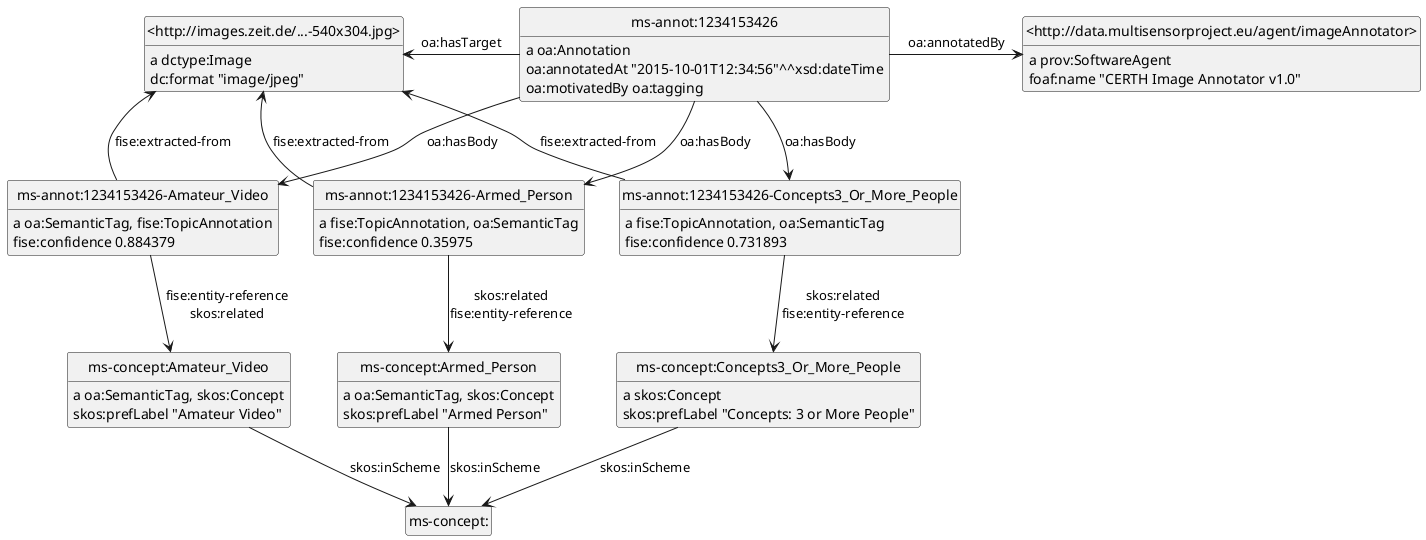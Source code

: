 @startuml
hide empty methods
hide empty attributes
hide circle
skinparam classAttributeIconSize 0
class ms_concept_Armed_Person as "ms-concept:Armed_Person"
ms_concept_Armed_Person : a oa:SemanticTag, skos:Concept
class ms_concept_ as "ms-concept:"
ms_concept_Armed_Person --> ms_concept_ : skos:inScheme
ms_concept_Armed_Person : skos:prefLabel "Armed Person"
class ms_annot_1234153426_Amateur_Video as "ms-annot:1234153426-Amateur_Video"
ms_annot_1234153426_Amateur_Video : a oa:SemanticTag, fise:TopicAnnotation
class _http___images_zeit_de_____540x304_jpg_ as "<http://images.zeit.de/...-540x304.jpg>"
ms_annot_1234153426_Amateur_Video --> _http___images_zeit_de_____540x304_jpg_ : fise:extracted-from
class ms_concept_Amateur_Video as "ms-concept:Amateur_Video"
ms_annot_1234153426_Amateur_Video --> ms_concept_Amateur_Video : fise:entity-reference\nskos:related
ms_annot_1234153426_Amateur_Video : fise:confidence 0.884379
_http___images_zeit_de_____540x304_jpg_ : a dctype:Image
_http___images_zeit_de_____540x304_jpg_ : dc:format "image/jpeg"
class ms_annot_1234153426_Armed_Person as "ms-annot:1234153426-Armed_Person"
ms_annot_1234153426_Armed_Person : a fise:TopicAnnotation, oa:SemanticTag
ms_annot_1234153426_Armed_Person --> ms_concept_Armed_Person : skos:related\nfise:entity-reference
ms_annot_1234153426_Armed_Person --> _http___images_zeit_de_____540x304_jpg_ : fise:extracted-from
ms_annot_1234153426_Armed_Person : fise:confidence 0.35975
class ms_concept_Concepts3_Or_More_People as "ms-concept:Concepts3_Or_More_People"
ms_concept_Concepts3_Or_More_People : a skos:Concept
ms_concept_Concepts3_Or_More_People --> ms_concept_ : skos:inScheme
ms_concept_Concepts3_Or_More_People : skos:prefLabel "Concepts: 3 or More People"
class _http___data_multisensorproject_eu_agent_imageAnnotator_ as "<http://data.multisensorproject.eu/agent/imageAnnotator>"
_http___data_multisensorproject_eu_agent_imageAnnotator_ : a prov:SoftwareAgent
_http___data_multisensorproject_eu_agent_imageAnnotator_ : foaf:name "CERTH Image Annotator v1.0"
class ms_annot_1234153426_Concepts3_Or_More_People as "ms-annot:1234153426-Concepts3_Or_More_People"
ms_annot_1234153426_Concepts3_Or_More_People : a fise:TopicAnnotation, oa:SemanticTag
ms_annot_1234153426_Concepts3_Or_More_People --> ms_concept_Concepts3_Or_More_People : skos:related\nfise:entity-reference
ms_annot_1234153426_Concepts3_Or_More_People --> _http___images_zeit_de_____540x304_jpg_ : fise:extracted-from
ms_annot_1234153426_Concepts3_Or_More_People : fise:confidence 0.731893
ms_concept_Amateur_Video : a oa:SemanticTag, skos:Concept
ms_concept_Amateur_Video --> ms_concept_ : skos:inScheme
ms_concept_Amateur_Video : skos:prefLabel "Amateur Video"
class ms_annot_1234153426 as "ms-annot:1234153426"
ms_annot_1234153426 : a oa:Annotation
ms_annot_1234153426 --> ms_annot_1234153426_Amateur_Video : oa:hasBody
ms_annot_1234153426 --> ms_annot_1234153426_Concepts3_Or_More_People : oa:hasBody
ms_annot_1234153426 -right-> _http___data_multisensorproject_eu_agent_imageAnnotator_ : oa:annotatedBy
ms_annot_1234153426 --> ms_annot_1234153426_Armed_Person : oa:hasBody
ms_annot_1234153426 -left-> _http___images_zeit_de_____540x304_jpg_ : oa:hasTarget
ms_annot_1234153426 : oa:annotatedAt "2015-10-01T12:34:56"^^xsd:dateTime
ms_annot_1234153426 : oa:motivatedBy oa:tagging
@enduml
